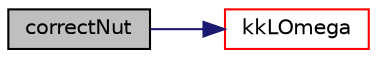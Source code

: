 digraph "correctNut"
{
  bgcolor="transparent";
  edge [fontname="Helvetica",fontsize="10",labelfontname="Helvetica",labelfontsize="10"];
  node [fontname="Helvetica",fontsize="10",shape=record];
  rankdir="LR";
  Node317 [label="correctNut",height=0.2,width=0.4,color="black", fillcolor="grey75", style="filled", fontcolor="black"];
  Node317 -> Node318 [color="midnightblue",fontsize="10",style="solid",fontname="Helvetica"];
  Node318 [label="kkLOmega",height=0.2,width=0.4,color="red",URL="$a32057.html#acd7dcdec078cb26558efbb7f149a4c6a",tooltip="Construct from components. "];
}
